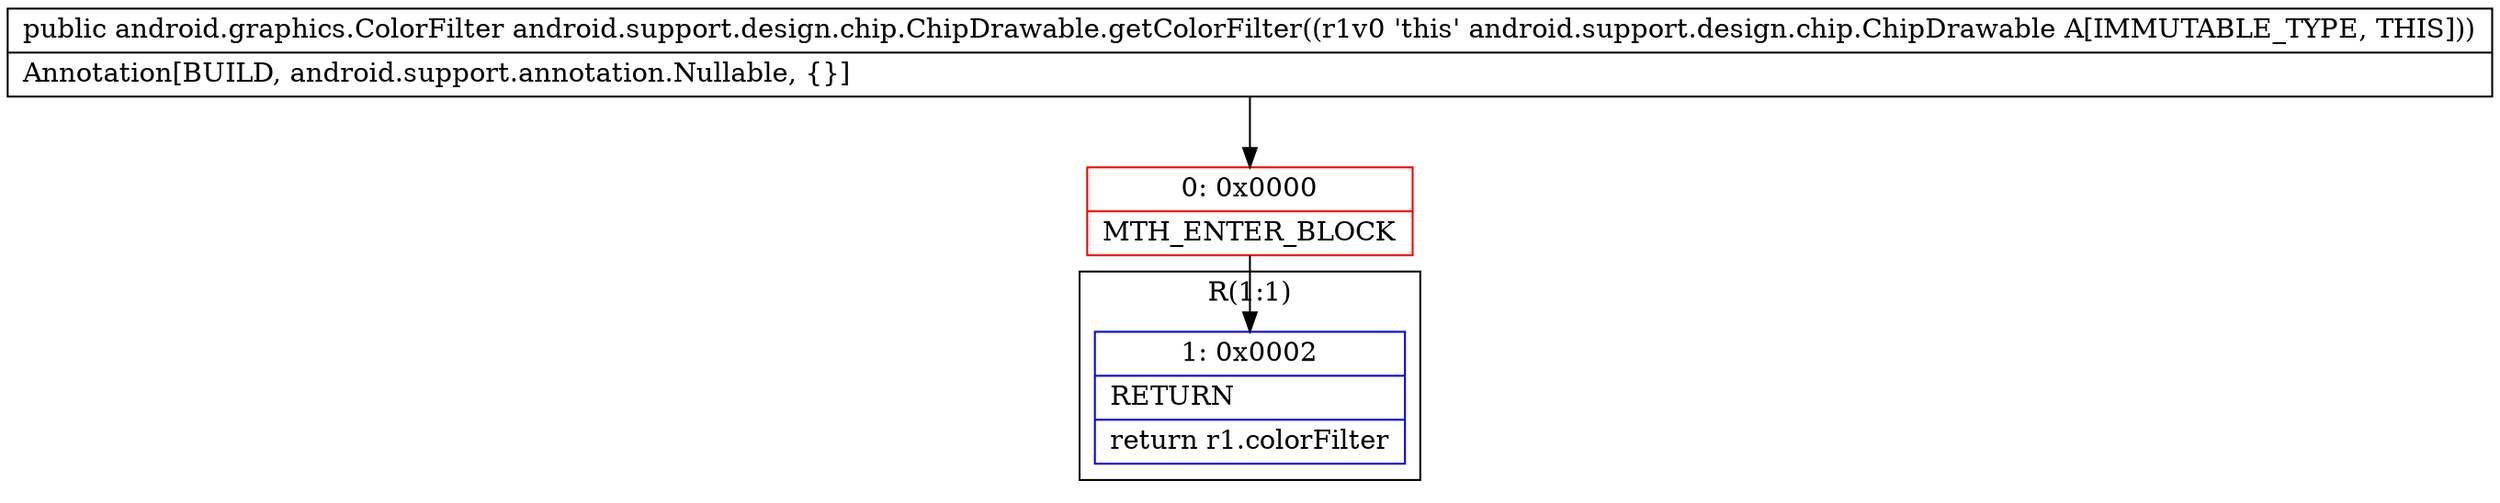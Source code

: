 digraph "CFG forandroid.support.design.chip.ChipDrawable.getColorFilter()Landroid\/graphics\/ColorFilter;" {
subgraph cluster_Region_1198390861 {
label = "R(1:1)";
node [shape=record,color=blue];
Node_1 [shape=record,label="{1\:\ 0x0002|RETURN\l|return r1.colorFilter\l}"];
}
Node_0 [shape=record,color=red,label="{0\:\ 0x0000|MTH_ENTER_BLOCK\l}"];
MethodNode[shape=record,label="{public android.graphics.ColorFilter android.support.design.chip.ChipDrawable.getColorFilter((r1v0 'this' android.support.design.chip.ChipDrawable A[IMMUTABLE_TYPE, THIS]))  | Annotation[BUILD, android.support.annotation.Nullable, \{\}]\l}"];
MethodNode -> Node_0;
Node_0 -> Node_1;
}

